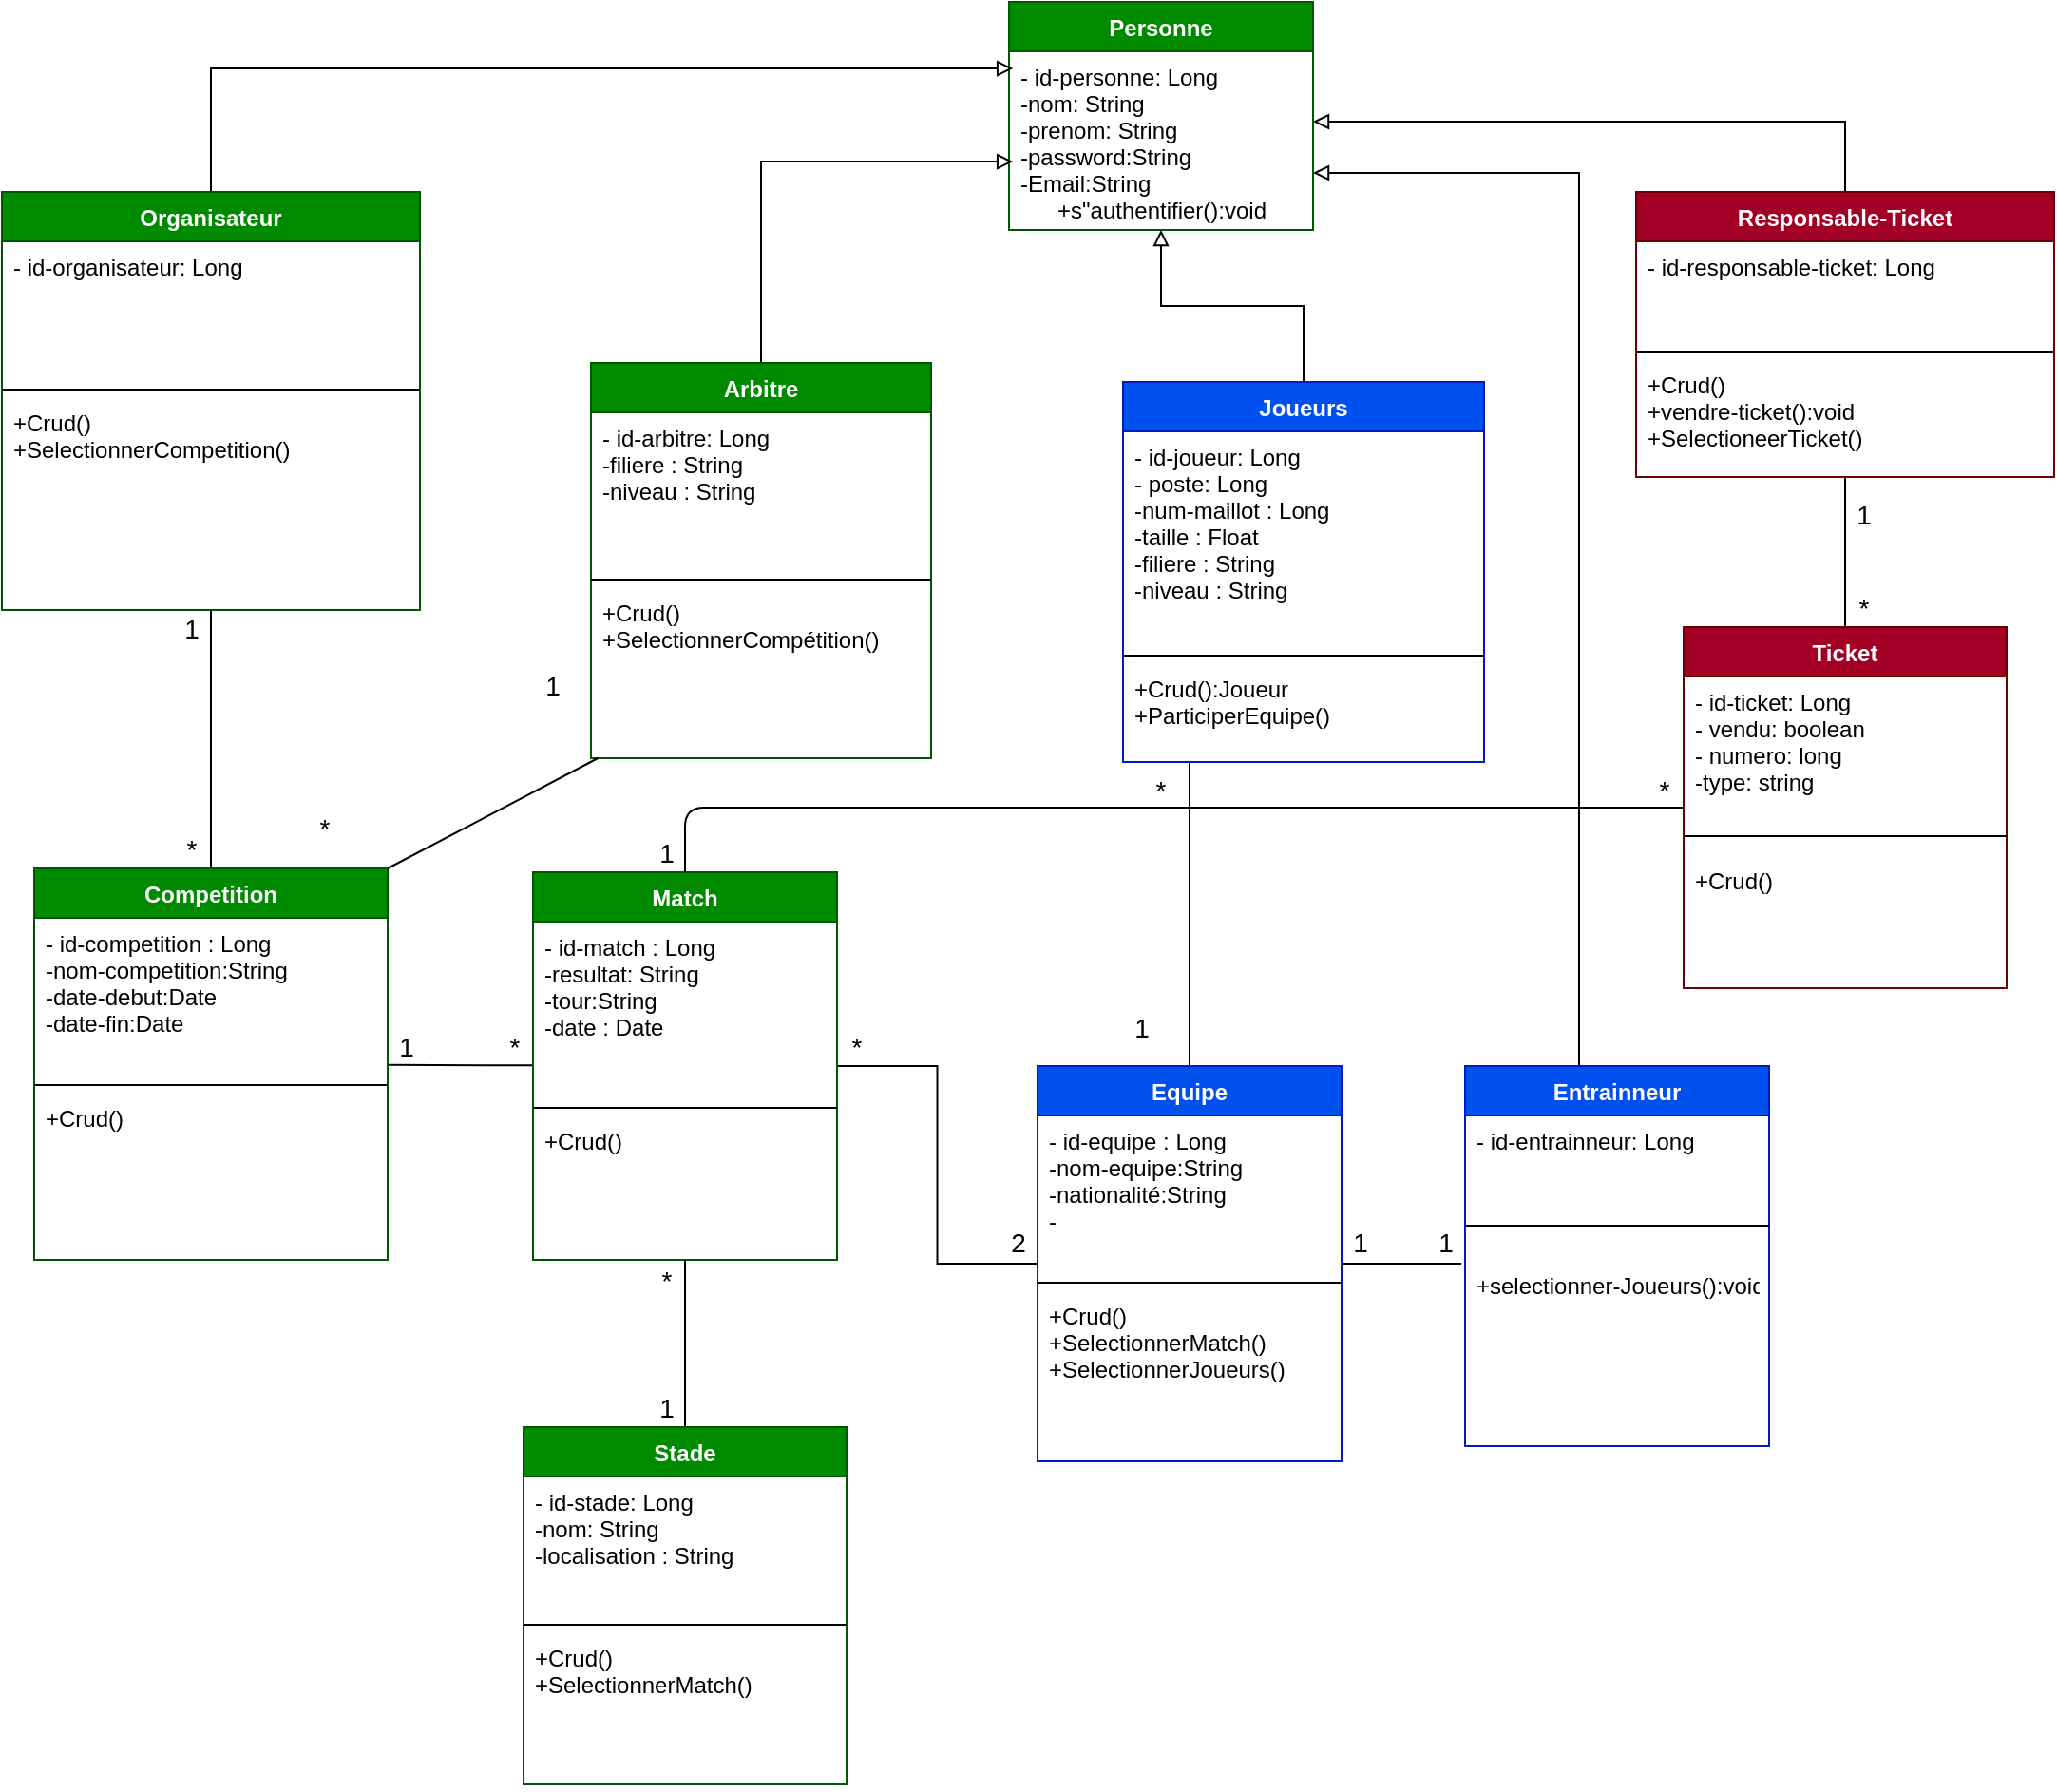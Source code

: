 <mxfile version="14.7.4" type="device"><diagram id="0R8oDbsR7RouIfkPIy6a" name="Page-1"><mxGraphModel dx="1384" dy="695" grid="1" gridSize="10" guides="1" tooltips="1" connect="1" arrows="1" fold="1" page="1" pageScale="1" pageWidth="827" pageHeight="1169" math="0" shadow="0"><root><mxCell id="0"/><mxCell id="1" parent="0"/><mxCell id="LgcSJFFWwLuW4FMPAhSL-1" value="Personne" style="swimlane;fontStyle=1;align=center;verticalAlign=top;childLayout=stackLayout;horizontal=1;startSize=26;horizontalStack=0;resizeParent=1;resizeParentMax=0;resizeLast=0;collapsible=1;marginBottom=0;fillColor=#008a00;strokeColor=#005700;fontColor=#ffffff;" parent="1" vertex="1"><mxGeometry x="960" y="650" width="160" height="120" as="geometry"/></mxCell><mxCell id="LgcSJFFWwLuW4FMPAhSL-2" value="- id-personne: Long&#10;-nom: String&#10;-prenom: String&#10;-password:String&#10;-Email:String" style="text;strokeColor=none;fillColor=none;align=left;verticalAlign=top;spacingLeft=4;spacingRight=4;overflow=hidden;rotatable=0;points=[[0,0.5],[1,0.5]];portConstraint=eastwest;" parent="LgcSJFFWwLuW4FMPAhSL-1" vertex="1"><mxGeometry y="26" width="160" height="74" as="geometry"/></mxCell><mxCell id="LgcSJFFWwLuW4FMPAhSL-3" value="+s&quot;authentifier():void" style="text;html=1;align=center;verticalAlign=middle;resizable=0;points=[];autosize=1;" parent="LgcSJFFWwLuW4FMPAhSL-1" vertex="1"><mxGeometry y="100" width="160" height="20" as="geometry"/></mxCell><mxCell id="LgcSJFFWwLuW4FMPAhSL-47" style="edgeStyle=orthogonalEdgeStyle;rounded=0;orthogonalLoop=1;jettySize=auto;html=1;exitX=0.5;exitY=0;exitDx=0;exitDy=0;endArrow=block;endFill=0;" parent="1" source="LgcSJFFWwLuW4FMPAhSL-5" target="LgcSJFFWwLuW4FMPAhSL-1" edge="1"><mxGeometry relative="1" as="geometry"/></mxCell><mxCell id="LgcSJFFWwLuW4FMPAhSL-5" value="Joueurs" style="swimlane;fontStyle=1;align=center;verticalAlign=top;childLayout=stackLayout;horizontal=1;startSize=26;horizontalStack=0;resizeParent=1;resizeParentMax=0;resizeLast=0;collapsible=1;marginBottom=0;fillColor=#0050ef;strokeColor=#001DBC;fontColor=#ffffff;" parent="1" vertex="1"><mxGeometry x="1020" y="850" width="190" height="200" as="geometry"/></mxCell><mxCell id="LgcSJFFWwLuW4FMPAhSL-6" value="- id-joueur: Long&#10;- poste: Long&#10;-num-maillot : Long&#10;-taille : Float&#10;-filiere : String&#10;-niveau : String" style="text;strokeColor=none;fillColor=none;align=left;verticalAlign=top;spacingLeft=4;spacingRight=4;overflow=hidden;rotatable=0;points=[[0,0.5],[1,0.5]];portConstraint=eastwest;" parent="LgcSJFFWwLuW4FMPAhSL-5" vertex="1"><mxGeometry y="26" width="190" height="114" as="geometry"/></mxCell><mxCell id="LgcSJFFWwLuW4FMPAhSL-7" value="" style="line;strokeWidth=1;fillColor=none;align=left;verticalAlign=middle;spacingTop=-1;spacingLeft=3;spacingRight=3;rotatable=0;labelPosition=right;points=[];portConstraint=eastwest;" parent="LgcSJFFWwLuW4FMPAhSL-5" vertex="1"><mxGeometry y="140" width="190" height="8" as="geometry"/></mxCell><mxCell id="LgcSJFFWwLuW4FMPAhSL-8" value="+Crud():Joueur&#10;+ParticiperEquipe()" style="text;strokeColor=none;fillColor=none;align=left;verticalAlign=top;spacingLeft=4;spacingRight=4;overflow=hidden;rotatable=0;points=[[0,0.5],[1,0.5]];portConstraint=eastwest;" parent="LgcSJFFWwLuW4FMPAhSL-5" vertex="1"><mxGeometry y="148" width="190" height="52" as="geometry"/></mxCell><mxCell id="LgcSJFFWwLuW4FMPAhSL-55" style="edgeStyle=orthogonalEdgeStyle;rounded=0;orthogonalLoop=1;jettySize=auto;html=1;endArrow=none;endFill=0;" parent="1" source="LgcSJFFWwLuW4FMPAhSL-9" target="LgcSJFFWwLuW4FMPAhSL-13" edge="1"><mxGeometry relative="1" as="geometry"/></mxCell><mxCell id="LgcSJFFWwLuW4FMPAhSL-9" value="Equipe" style="swimlane;fontStyle=1;align=center;verticalAlign=top;childLayout=stackLayout;horizontal=1;startSize=26;horizontalStack=0;resizeParent=1;resizeParentMax=0;resizeLast=0;collapsible=1;marginBottom=0;fillColor=#0050ef;strokeColor=#001DBC;fontColor=#ffffff;" parent="1" vertex="1"><mxGeometry x="975" y="1210" width="160" height="208" as="geometry"/></mxCell><mxCell id="LgcSJFFWwLuW4FMPAhSL-10" value="- id-equipe : Long&#10;-nom-equipe:String&#10;-nationalité:String&#10;-" style="text;strokeColor=none;fillColor=none;align=left;verticalAlign=top;spacingLeft=4;spacingRight=4;overflow=hidden;rotatable=0;points=[[0,0.5],[1,0.5]];portConstraint=eastwest;" parent="LgcSJFFWwLuW4FMPAhSL-9" vertex="1"><mxGeometry y="26" width="160" height="84" as="geometry"/></mxCell><mxCell id="LgcSJFFWwLuW4FMPAhSL-11" value="" style="line;strokeWidth=1;fillColor=none;align=left;verticalAlign=middle;spacingTop=-1;spacingLeft=3;spacingRight=3;rotatable=0;labelPosition=right;points=[];portConstraint=eastwest;" parent="LgcSJFFWwLuW4FMPAhSL-9" vertex="1"><mxGeometry y="110" width="160" height="8" as="geometry"/></mxCell><mxCell id="LgcSJFFWwLuW4FMPAhSL-12" value="+Crud()&#10;+SelectionnerMatch()&#10;+SelectionnerJoueurs()" style="text;strokeColor=none;fillColor=none;align=left;verticalAlign=top;spacingLeft=4;spacingRight=4;overflow=hidden;rotatable=0;points=[[0,0.5],[1,0.5]];portConstraint=eastwest;" parent="LgcSJFFWwLuW4FMPAhSL-9" vertex="1"><mxGeometry y="118" width="160" height="90" as="geometry"/></mxCell><mxCell id="LgcSJFFWwLuW4FMPAhSL-60" style="edgeStyle=none;rounded=0;orthogonalLoop=1;jettySize=auto;html=1;endArrow=none;endFill=0;" parent="1" source="LgcSJFFWwLuW4FMPAhSL-13" target="LgcSJFFWwLuW4FMPAhSL-17" edge="1"><mxGeometry relative="1" as="geometry"/></mxCell><mxCell id="LgcSJFFWwLuW4FMPAhSL-13" value="Match" style="swimlane;fontStyle=1;align=center;verticalAlign=top;childLayout=stackLayout;horizontal=1;startSize=26;horizontalStack=0;resizeParent=1;resizeParentMax=0;resizeLast=0;collapsible=1;marginBottom=0;fillColor=#008a00;strokeColor=#005700;fontColor=#ffffff;" parent="1" vertex="1"><mxGeometry x="709.5" y="1108" width="160" height="204" as="geometry"/></mxCell><mxCell id="LgcSJFFWwLuW4FMPAhSL-14" value="- id-match : Long&#10;-resultat: String&#10;-tour:String&#10;-date : Date&#10;" style="text;strokeColor=none;fillColor=none;align=left;verticalAlign=top;spacingLeft=4;spacingRight=4;overflow=hidden;rotatable=0;points=[[0,0.5],[1,0.5]];portConstraint=eastwest;" parent="LgcSJFFWwLuW4FMPAhSL-13" vertex="1"><mxGeometry y="26" width="160" height="94" as="geometry"/></mxCell><mxCell id="LgcSJFFWwLuW4FMPAhSL-15" value="" style="line;strokeWidth=1;fillColor=none;align=left;verticalAlign=middle;spacingTop=-1;spacingLeft=3;spacingRight=3;rotatable=0;labelPosition=right;points=[];portConstraint=eastwest;" parent="LgcSJFFWwLuW4FMPAhSL-13" vertex="1"><mxGeometry y="120" width="160" height="8" as="geometry"/></mxCell><mxCell id="LgcSJFFWwLuW4FMPAhSL-16" value="+Crud()" style="text;strokeColor=none;fillColor=none;align=left;verticalAlign=top;spacingLeft=4;spacingRight=4;overflow=hidden;rotatable=0;points=[[0,0.5],[1,0.5]];portConstraint=eastwest;" parent="LgcSJFFWwLuW4FMPAhSL-13" vertex="1"><mxGeometry y="128" width="160" height="76" as="geometry"/></mxCell><mxCell id="LgcSJFFWwLuW4FMPAhSL-59" style="edgeStyle=none;rounded=0;orthogonalLoop=1;jettySize=auto;html=1;endArrow=none;endFill=0;" parent="1" source="LgcSJFFWwLuW4FMPAhSL-17" target="LgcSJFFWwLuW4FMPAhSL-25" edge="1"><mxGeometry relative="1" as="geometry"/></mxCell><mxCell id="LgcSJFFWwLuW4FMPAhSL-17" value="Competition" style="swimlane;fontStyle=1;align=center;verticalAlign=top;childLayout=stackLayout;horizontal=1;startSize=26;horizontalStack=0;resizeParent=1;resizeParentMax=0;resizeLast=0;collapsible=1;marginBottom=0;fillColor=#008a00;strokeColor=#005700;fontColor=#ffffff;" parent="1" vertex="1"><mxGeometry x="447" y="1106" width="186" height="206" as="geometry"/></mxCell><mxCell id="LgcSJFFWwLuW4FMPAhSL-18" value="- id-competition : Long&#10;-nom-competition:String&#10;-date-debut:Date&#10;-date-fin:Date" style="text;strokeColor=none;fillColor=none;align=left;verticalAlign=top;spacingLeft=4;spacingRight=4;overflow=hidden;rotatable=0;points=[[0,0.5],[1,0.5]];portConstraint=eastwest;" parent="LgcSJFFWwLuW4FMPAhSL-17" vertex="1"><mxGeometry y="26" width="186" height="84" as="geometry"/></mxCell><mxCell id="LgcSJFFWwLuW4FMPAhSL-19" value="" style="line;strokeWidth=1;fillColor=none;align=left;verticalAlign=middle;spacingTop=-1;spacingLeft=3;spacingRight=3;rotatable=0;labelPosition=right;points=[];portConstraint=eastwest;" parent="LgcSJFFWwLuW4FMPAhSL-17" vertex="1"><mxGeometry y="110" width="186" height="8" as="geometry"/></mxCell><mxCell id="LgcSJFFWwLuW4FMPAhSL-20" value="+Crud()" style="text;strokeColor=none;fillColor=none;align=left;verticalAlign=top;spacingLeft=4;spacingRight=4;overflow=hidden;rotatable=0;points=[[0,0.5],[1,0.5]];portConstraint=eastwest;" parent="LgcSJFFWwLuW4FMPAhSL-17" vertex="1"><mxGeometry y="118" width="186" height="88" as="geometry"/></mxCell><mxCell id="LgcSJFFWwLuW4FMPAhSL-57" style="edgeStyle=orthogonalEdgeStyle;rounded=0;orthogonalLoop=1;jettySize=auto;html=1;endArrow=block;endFill=0;" parent="1" source="LgcSJFFWwLuW4FMPAhSL-21" target="LgcSJFFWwLuW4FMPAhSL-1" edge="1"><mxGeometry relative="1" as="geometry"><Array as="points"><mxPoint x="1260" y="740"/></Array></mxGeometry></mxCell><mxCell id="LgcSJFFWwLuW4FMPAhSL-58" style="rounded=0;orthogonalLoop=1;jettySize=auto;html=1;endArrow=none;endFill=0;exitX=-0.012;exitY=0.143;exitDx=0;exitDy=0;exitPerimeter=0;" parent="1" source="LgcSJFFWwLuW4FMPAhSL-24" target="LgcSJFFWwLuW4FMPAhSL-9" edge="1"><mxGeometry relative="1" as="geometry"/></mxCell><mxCell id="LgcSJFFWwLuW4FMPAhSL-21" value="Entrainneur" style="swimlane;fontStyle=1;align=center;verticalAlign=top;childLayout=stackLayout;horizontal=1;startSize=26;horizontalStack=0;resizeParent=1;resizeParentMax=0;resizeLast=0;collapsible=1;marginBottom=0;fillColor=#0050ef;strokeColor=#001DBC;fontColor=#ffffff;" parent="1" vertex="1"><mxGeometry x="1200" y="1210" width="160" height="200" as="geometry"/></mxCell><mxCell id="LgcSJFFWwLuW4FMPAhSL-22" value="- id-entrainneur: Long" style="text;align=left;verticalAlign=top;spacingLeft=4;spacingRight=4;overflow=hidden;rotatable=0;points=[[0,0.5],[1,0.5]];portConstraint=eastwest;" parent="LgcSJFFWwLuW4FMPAhSL-21" vertex="1"><mxGeometry y="26" width="160" height="54" as="geometry"/></mxCell><mxCell id="LgcSJFFWwLuW4FMPAhSL-23" value="" style="line;strokeWidth=1;fillColor=none;align=left;verticalAlign=middle;spacingTop=-1;spacingLeft=3;spacingRight=3;rotatable=0;labelPosition=right;points=[];portConstraint=eastwest;" parent="LgcSJFFWwLuW4FMPAhSL-21" vertex="1"><mxGeometry y="80" width="160" height="8" as="geometry"/></mxCell><mxCell id="LgcSJFFWwLuW4FMPAhSL-24" value="&#10;+selectionner-Joueurs():void&#10;" style="text;strokeColor=none;fillColor=none;align=left;verticalAlign=top;spacingLeft=4;spacingRight=4;overflow=hidden;rotatable=0;points=[[0,0.5],[1,0.5]];portConstraint=eastwest;" parent="LgcSJFFWwLuW4FMPAhSL-21" vertex="1"><mxGeometry y="88" width="160" height="112" as="geometry"/></mxCell><mxCell id="LgcSJFFWwLuW4FMPAhSL-51" style="edgeStyle=orthogonalEdgeStyle;rounded=0;orthogonalLoop=1;jettySize=auto;html=1;entryX=0.013;entryY=0.122;entryDx=0;entryDy=0;entryPerimeter=0;endArrow=block;endFill=0;" parent="1" source="LgcSJFFWwLuW4FMPAhSL-25" target="LgcSJFFWwLuW4FMPAhSL-2" edge="1"><mxGeometry relative="1" as="geometry"><Array as="points"><mxPoint x="540" y="685"/></Array></mxGeometry></mxCell><mxCell id="LgcSJFFWwLuW4FMPAhSL-25" value="Organisateur" style="swimlane;fontStyle=1;align=center;verticalAlign=top;childLayout=stackLayout;horizontal=1;startSize=26;horizontalStack=0;resizeParent=1;resizeParentMax=0;resizeLast=0;collapsible=1;marginBottom=0;fillColor=#008a00;strokeColor=#005700;fontColor=#ffffff;" parent="1" vertex="1"><mxGeometry x="430" y="750" width="220" height="220" as="geometry"/></mxCell><mxCell id="LgcSJFFWwLuW4FMPAhSL-26" value="- id-organisateur: Long&#10;" style="text;strokeColor=none;fillColor=none;align=left;verticalAlign=top;spacingLeft=4;spacingRight=4;overflow=hidden;rotatable=0;points=[[0,0.5],[1,0.5]];portConstraint=eastwest;" parent="LgcSJFFWwLuW4FMPAhSL-25" vertex="1"><mxGeometry y="26" width="220" height="74" as="geometry"/></mxCell><mxCell id="LgcSJFFWwLuW4FMPAhSL-27" value="" style="line;strokeWidth=1;fillColor=none;align=left;verticalAlign=middle;spacingTop=-1;spacingLeft=3;spacingRight=3;rotatable=0;labelPosition=right;points=[];portConstraint=eastwest;" parent="LgcSJFFWwLuW4FMPAhSL-25" vertex="1"><mxGeometry y="100" width="220" height="8" as="geometry"/></mxCell><mxCell id="LgcSJFFWwLuW4FMPAhSL-28" value="+Crud()&#10;+SelectionnerCompetition()" style="text;strokeColor=none;fillColor=none;align=left;verticalAlign=top;spacingLeft=4;spacingRight=4;overflow=hidden;rotatable=0;points=[[0,0.5],[1,0.5]];portConstraint=eastwest;" parent="LgcSJFFWwLuW4FMPAhSL-25" vertex="1"><mxGeometry y="108" width="220" height="112" as="geometry"/></mxCell><mxCell id="LgcSJFFWwLuW4FMPAhSL-50" style="edgeStyle=orthogonalEdgeStyle;rounded=0;orthogonalLoop=1;jettySize=auto;html=1;entryX=0.013;entryY=0.784;entryDx=0;entryDy=0;entryPerimeter=0;endArrow=block;endFill=0;" parent="1" source="LgcSJFFWwLuW4FMPAhSL-29" target="LgcSJFFWwLuW4FMPAhSL-2" edge="1"><mxGeometry relative="1" as="geometry"/></mxCell><mxCell id="LgcSJFFWwLuW4FMPAhSL-29" value="Arbitre" style="swimlane;fontStyle=1;align=center;verticalAlign=top;childLayout=stackLayout;horizontal=1;startSize=26;horizontalStack=0;resizeParent=1;resizeParentMax=0;resizeLast=0;collapsible=1;marginBottom=0;fillColor=#008a00;strokeColor=#005700;fontColor=#ffffff;" parent="1" vertex="1"><mxGeometry x="740" y="840" width="179" height="208" as="geometry"/></mxCell><mxCell id="LgcSJFFWwLuW4FMPAhSL-30" value="- id-arbitre: Long&#10;-filiere : String&#10;-niveau : String&#10;" style="text;strokeColor=none;fillColor=none;align=left;verticalAlign=top;spacingLeft=4;spacingRight=4;overflow=hidden;rotatable=0;points=[[0,0.5],[1,0.5]];portConstraint=eastwest;" parent="LgcSJFFWwLuW4FMPAhSL-29" vertex="1"><mxGeometry y="26" width="179" height="84" as="geometry"/></mxCell><mxCell id="LgcSJFFWwLuW4FMPAhSL-31" value="" style="line;strokeWidth=1;fillColor=none;align=left;verticalAlign=middle;spacingTop=-1;spacingLeft=3;spacingRight=3;rotatable=0;labelPosition=right;points=[];portConstraint=eastwest;" parent="LgcSJFFWwLuW4FMPAhSL-29" vertex="1"><mxGeometry y="110" width="179" height="8" as="geometry"/></mxCell><mxCell id="LgcSJFFWwLuW4FMPAhSL-32" value="+Crud()&#10;+SelectionnerCompétition()" style="text;strokeColor=none;fillColor=none;align=left;verticalAlign=top;spacingLeft=4;spacingRight=4;overflow=hidden;rotatable=0;points=[[0,0.5],[1,0.5]];portConstraint=eastwest;" parent="LgcSJFFWwLuW4FMPAhSL-29" vertex="1"><mxGeometry y="118" width="179" height="90" as="geometry"/></mxCell><mxCell id="LgcSJFFWwLuW4FMPAhSL-56" style="edgeStyle=orthogonalEdgeStyle;rounded=0;orthogonalLoop=1;jettySize=auto;html=1;endArrow=none;endFill=0;" parent="1" source="LgcSJFFWwLuW4FMPAhSL-33" target="LgcSJFFWwLuW4FMPAhSL-13" edge="1"><mxGeometry relative="1" as="geometry"/></mxCell><mxCell id="LgcSJFFWwLuW4FMPAhSL-33" value="Stade" style="swimlane;fontStyle=1;align=center;verticalAlign=top;childLayout=stackLayout;horizontal=1;startSize=26;horizontalStack=0;resizeParent=1;resizeParentMax=0;resizeLast=0;collapsible=1;marginBottom=0;fillColor=#008a00;strokeColor=#005700;fontColor=#ffffff;" parent="1" vertex="1"><mxGeometry x="704.5" y="1400" width="170" height="188" as="geometry"/></mxCell><mxCell id="LgcSJFFWwLuW4FMPAhSL-34" value="- id-stade: Long&#10;-nom: String&#10;-localisation : String&#10;" style="text;strokeColor=none;fillColor=none;align=left;verticalAlign=top;spacingLeft=4;spacingRight=4;overflow=hidden;rotatable=0;points=[[0,0.5],[1,0.5]];portConstraint=eastwest;" parent="LgcSJFFWwLuW4FMPAhSL-33" vertex="1"><mxGeometry y="26" width="170" height="74" as="geometry"/></mxCell><mxCell id="LgcSJFFWwLuW4FMPAhSL-35" value="" style="line;strokeWidth=1;fillColor=none;align=left;verticalAlign=middle;spacingTop=-1;spacingLeft=3;spacingRight=3;rotatable=0;labelPosition=right;points=[];portConstraint=eastwest;" parent="LgcSJFFWwLuW4FMPAhSL-33" vertex="1"><mxGeometry y="100" width="170" height="8" as="geometry"/></mxCell><mxCell id="LgcSJFFWwLuW4FMPAhSL-36" value="+Crud()&#10;+SelectionnerMatch()" style="text;strokeColor=none;fillColor=none;align=left;verticalAlign=top;spacingLeft=4;spacingRight=4;overflow=hidden;rotatable=0;points=[[0,0.5],[1,0.5]];portConstraint=eastwest;" parent="LgcSJFFWwLuW4FMPAhSL-33" vertex="1"><mxGeometry y="108" width="170" height="80" as="geometry"/></mxCell><mxCell id="LgcSJFFWwLuW4FMPAhSL-49" style="edgeStyle=orthogonalEdgeStyle;rounded=0;orthogonalLoop=1;jettySize=auto;html=1;endArrow=block;endFill=0;entryX=1;entryY=0.5;entryDx=0;entryDy=0;" parent="1" source="LgcSJFFWwLuW4FMPAhSL-37" target="LgcSJFFWwLuW4FMPAhSL-2" edge="1"><mxGeometry relative="1" as="geometry"><mxPoint x="1260" y="710" as="targetPoint"/><Array as="points"><mxPoint x="1400" y="713"/></Array></mxGeometry></mxCell><mxCell id="LgcSJFFWwLuW4FMPAhSL-37" value="Responsable-Ticket" style="swimlane;fontStyle=1;align=center;verticalAlign=top;childLayout=stackLayout;horizontal=1;startSize=26;horizontalStack=0;resizeParent=1;resizeParentMax=0;resizeLast=0;collapsible=1;marginBottom=0;fillColor=#a20025;strokeColor=#6F0000;fontColor=#ffffff;" parent="1" vertex="1"><mxGeometry x="1290" y="750" width="220" height="150" as="geometry"/></mxCell><mxCell id="LgcSJFFWwLuW4FMPAhSL-38" value="- id-responsable-ticket: Long&#10;" style="text;strokeColor=none;fillColor=none;align=left;verticalAlign=top;spacingLeft=4;spacingRight=4;overflow=hidden;rotatable=0;points=[[0,0.5],[1,0.5]];portConstraint=eastwest;" parent="LgcSJFFWwLuW4FMPAhSL-37" vertex="1"><mxGeometry y="26" width="220" height="54" as="geometry"/></mxCell><mxCell id="LgcSJFFWwLuW4FMPAhSL-39" value="" style="line;strokeWidth=1;fillColor=none;align=left;verticalAlign=middle;spacingTop=-1;spacingLeft=3;spacingRight=3;rotatable=0;labelPosition=right;points=[];portConstraint=eastwest;" parent="LgcSJFFWwLuW4FMPAhSL-37" vertex="1"><mxGeometry y="80" width="220" height="8" as="geometry"/></mxCell><mxCell id="LgcSJFFWwLuW4FMPAhSL-40" value="+Crud()&#10;+vendre-ticket():void&#10;+SelectioneerTicket()" style="text;strokeColor=none;fillColor=none;align=left;verticalAlign=top;spacingLeft=4;spacingRight=4;overflow=hidden;rotatable=0;points=[[0,0.5],[1,0.5]];portConstraint=eastwest;" parent="LgcSJFFWwLuW4FMPAhSL-37" vertex="1"><mxGeometry y="88" width="220" height="62" as="geometry"/></mxCell><mxCell id="LgcSJFFWwLuW4FMPAhSL-41" value="Ticket" style="swimlane;fontStyle=1;align=center;verticalAlign=top;childLayout=stackLayout;horizontal=1;startSize=26;horizontalStack=0;resizeParent=1;resizeParentMax=0;resizeLast=0;collapsible=1;marginBottom=0;fillColor=#a20025;strokeColor=#6F0000;fontColor=#ffffff;" parent="1" vertex="1"><mxGeometry x="1315" y="979" width="170" height="190" as="geometry"/></mxCell><mxCell id="LgcSJFFWwLuW4FMPAhSL-42" value="- id-ticket: Long&#10;- vendu: boolean&#10;- numero: long&#10;-type: string&#10;" style="text;strokeColor=none;fillColor=none;align=left;verticalAlign=top;spacingLeft=4;spacingRight=4;overflow=hidden;rotatable=0;points=[[0,0.5],[1,0.5]];portConstraint=eastwest;" parent="LgcSJFFWwLuW4FMPAhSL-41" vertex="1"><mxGeometry y="26" width="170" height="74" as="geometry"/></mxCell><mxCell id="LgcSJFFWwLuW4FMPAhSL-43" value="" style="line;strokeWidth=1;fillColor=none;align=left;verticalAlign=middle;spacingTop=-1;spacingLeft=3;spacingRight=3;rotatable=0;labelPosition=right;points=[];portConstraint=eastwest;" parent="LgcSJFFWwLuW4FMPAhSL-41" vertex="1"><mxGeometry y="100" width="170" height="20" as="geometry"/></mxCell><mxCell id="LgcSJFFWwLuW4FMPAhSL-44" value="+Crud()" style="text;strokeColor=none;fillColor=none;align=left;verticalAlign=top;spacingLeft=4;spacingRight=4;overflow=hidden;rotatable=0;points=[[0,0.5],[1,0.5]];portConstraint=eastwest;" parent="LgcSJFFWwLuW4FMPAhSL-41" vertex="1"><mxGeometry y="120" width="170" height="70" as="geometry"/></mxCell><mxCell id="LgcSJFFWwLuW4FMPAhSL-53" value="" style="endArrow=none;html=1;entryX=0.5;entryY=0;entryDx=0;entryDy=0;" parent="1" source="LgcSJFFWwLuW4FMPAhSL-37" target="LgcSJFFWwLuW4FMPAhSL-41" edge="1"><mxGeometry width="50" height="50" relative="1" as="geometry"><mxPoint x="1080" y="1020" as="sourcePoint"/><mxPoint x="1130" y="970" as="targetPoint"/><Array as="points"/></mxGeometry></mxCell><mxCell id="LgcSJFFWwLuW4FMPAhSL-54" value="" style="endArrow=none;html=1;exitX=0.5;exitY=0;exitDx=0;exitDy=0;edgeStyle=orthogonalEdgeStyle;" parent="1" source="LgcSJFFWwLuW4FMPAhSL-13" target="LgcSJFFWwLuW4FMPAhSL-41" edge="1"><mxGeometry width="50" height="50" relative="1" as="geometry"><mxPoint x="1080" y="1120" as="sourcePoint"/><mxPoint x="1130" y="1070" as="targetPoint"/></mxGeometry></mxCell><mxCell id="IPeAZgbq9zsPbRp3G20H-5" style="edgeStyle=orthogonalEdgeStyle;rounded=0;orthogonalLoop=1;jettySize=auto;html=1;exitX=1;exitY=0.5;exitDx=0;exitDy=0;" edge="1" parent="1" source="LgcSJFFWwLuW4FMPAhSL-61"><mxGeometry relative="1" as="geometry"><mxPoint x="1420" y="920" as="targetPoint"/></mxGeometry></mxCell><mxCell id="LgcSJFFWwLuW4FMPAhSL-61" value="&lt;font style=&quot;font-size: 14px&quot;&gt;1&lt;/font&gt;" style="text;html=1;strokeColor=none;fillColor=none;align=center;verticalAlign=middle;whiteSpace=wrap;rounded=0;" parent="1" vertex="1"><mxGeometry x="1400" y="910" width="20" height="20" as="geometry"/></mxCell><mxCell id="LgcSJFFWwLuW4FMPAhSL-63" value="&lt;font style=&quot;font-size: 14px&quot;&gt;*&lt;/font&gt;" style="text;html=1;strokeColor=none;fillColor=none;align=center;verticalAlign=middle;whiteSpace=wrap;rounded=0;" parent="1" vertex="1"><mxGeometry x="1400" y="959" width="20" height="20" as="geometry"/></mxCell><mxCell id="LgcSJFFWwLuW4FMPAhSL-64" value="&lt;font style=&quot;font-size: 14px&quot;&gt;*&lt;/font&gt;" style="text;html=1;strokeColor=none;fillColor=none;align=center;verticalAlign=middle;whiteSpace=wrap;rounded=0;" parent="1" vertex="1"><mxGeometry x="1295" y="1055" width="20" height="20" as="geometry"/></mxCell><mxCell id="LgcSJFFWwLuW4FMPAhSL-65" value="&lt;font style=&quot;font-size: 14px&quot;&gt;1&lt;/font&gt;" style="text;html=1;strokeColor=none;fillColor=none;align=center;verticalAlign=middle;whiteSpace=wrap;rounded=0;" parent="1" vertex="1"><mxGeometry x="770" y="1088" width="20" height="20" as="geometry"/></mxCell><mxCell id="LgcSJFFWwLuW4FMPAhSL-66" value="&lt;font style=&quot;font-size: 14px&quot;&gt;1&lt;/font&gt;" style="text;html=1;strokeColor=none;fillColor=none;align=center;verticalAlign=middle;whiteSpace=wrap;rounded=0;" parent="1" vertex="1"><mxGeometry x="1135" y="1293" width="20" height="20" as="geometry"/></mxCell><mxCell id="LgcSJFFWwLuW4FMPAhSL-67" value="&lt;font style=&quot;font-size: 14px&quot;&gt;1&lt;/font&gt;" style="text;html=1;strokeColor=none;fillColor=none;align=center;verticalAlign=middle;whiteSpace=wrap;rounded=0;" parent="1" vertex="1"><mxGeometry x="1180" y="1293" width="20" height="20" as="geometry"/></mxCell><mxCell id="LgcSJFFWwLuW4FMPAhSL-68" value="&lt;font style=&quot;font-size: 14px&quot;&gt;2&lt;/font&gt;" style="text;html=1;strokeColor=none;fillColor=none;align=center;verticalAlign=middle;whiteSpace=wrap;rounded=0;" parent="1" vertex="1"><mxGeometry x="955" y="1293" width="20" height="20" as="geometry"/></mxCell><mxCell id="LgcSJFFWwLuW4FMPAhSL-69" value="&lt;font style=&quot;font-size: 14px&quot;&gt;*&lt;/font&gt;" style="text;html=1;strokeColor=none;fillColor=none;align=center;verticalAlign=middle;whiteSpace=wrap;rounded=0;" parent="1" vertex="1"><mxGeometry x="869.5" y="1190" width="20" height="20" as="geometry"/></mxCell><mxCell id="LgcSJFFWwLuW4FMPAhSL-70" value="&lt;font style=&quot;font-size: 14px&quot;&gt;*&lt;/font&gt;" style="text;html=1;strokeColor=none;fillColor=none;align=center;verticalAlign=middle;whiteSpace=wrap;rounded=0;" parent="1" vertex="1"><mxGeometry x="770" y="1313" width="20" height="20" as="geometry"/></mxCell><mxCell id="LgcSJFFWwLuW4FMPAhSL-71" value="&lt;font style=&quot;font-size: 14px&quot;&gt;1&lt;/font&gt;" style="text;html=1;strokeColor=none;fillColor=none;align=center;verticalAlign=middle;whiteSpace=wrap;rounded=0;" parent="1" vertex="1"><mxGeometry x="770" y="1380" width="20" height="20" as="geometry"/></mxCell><mxCell id="LgcSJFFWwLuW4FMPAhSL-72" value="&lt;font style=&quot;font-size: 14px&quot;&gt;*&lt;/font&gt;" style="text;html=1;strokeColor=none;fillColor=none;align=center;verticalAlign=middle;whiteSpace=wrap;rounded=0;" parent="1" vertex="1"><mxGeometry x="689.5" y="1190" width="20" height="20" as="geometry"/></mxCell><mxCell id="LgcSJFFWwLuW4FMPAhSL-73" value="&lt;font style=&quot;font-size: 14px&quot;&gt;1&lt;/font&gt;" style="text;html=1;strokeColor=none;fillColor=none;align=center;verticalAlign=middle;whiteSpace=wrap;rounded=0;" parent="1" vertex="1"><mxGeometry x="633" y="1190" width="20" height="20" as="geometry"/></mxCell><mxCell id="LgcSJFFWwLuW4FMPAhSL-74" value="&lt;font style=&quot;font-size: 14px&quot;&gt;1&lt;/font&gt;" style="text;html=1;strokeColor=none;fillColor=none;align=center;verticalAlign=middle;whiteSpace=wrap;rounded=0;" parent="1" vertex="1"><mxGeometry x="520" y="970" width="20" height="20" as="geometry"/></mxCell><mxCell id="LgcSJFFWwLuW4FMPAhSL-75" value="&lt;font style=&quot;font-size: 14px&quot;&gt;*&lt;/font&gt;" style="text;html=1;strokeColor=none;fillColor=none;align=center;verticalAlign=middle;whiteSpace=wrap;rounded=0;" parent="1" vertex="1"><mxGeometry x="520" y="1086" width="20" height="20" as="geometry"/></mxCell><mxCell id="IPeAZgbq9zsPbRp3G20H-2" style="edgeStyle=none;rounded=0;orthogonalLoop=1;jettySize=auto;html=1;endArrow=none;endFill=0;exitX=1;exitY=0;exitDx=0;exitDy=0;" edge="1" parent="1" source="LgcSJFFWwLuW4FMPAhSL-17" target="LgcSJFFWwLuW4FMPAhSL-32"><mxGeometry relative="1" as="geometry"><mxPoint x="610" y="1100" as="sourcePoint"/><mxPoint x="704.5" y="930" as="targetPoint"/></mxGeometry></mxCell><mxCell id="IPeAZgbq9zsPbRp3G20H-3" value="&lt;font style=&quot;font-size: 14px&quot;&gt;1&lt;/font&gt;" style="text;html=1;strokeColor=none;fillColor=none;align=center;verticalAlign=middle;whiteSpace=wrap;rounded=0;" vertex="1" parent="1"><mxGeometry x="709.5" y="1000" width="20" height="20" as="geometry"/></mxCell><mxCell id="IPeAZgbq9zsPbRp3G20H-4" value="&lt;font style=&quot;font-size: 14px&quot;&gt;*&lt;/font&gt;" style="text;html=1;strokeColor=none;fillColor=none;align=center;verticalAlign=middle;whiteSpace=wrap;rounded=0;" vertex="1" parent="1"><mxGeometry x="590" y="1075" width="20" height="20" as="geometry"/></mxCell><mxCell id="IPeAZgbq9zsPbRp3G20H-6" value="" style="endArrow=none;html=1;edgeStyle=orthogonalEdgeStyle;" edge="1" parent="1" source="LgcSJFFWwLuW4FMPAhSL-8" target="LgcSJFFWwLuW4FMPAhSL-9"><mxGeometry width="50" height="50" relative="1" as="geometry"><mxPoint x="799.5" y="1118" as="sourcePoint"/><mxPoint x="1325" y="1084.067" as="targetPoint"/><Array as="points"><mxPoint x="1055" y="1060"/><mxPoint x="1055" y="1060"/></Array></mxGeometry></mxCell><mxCell id="IPeAZgbq9zsPbRp3G20H-7" value="&lt;font style=&quot;font-size: 14px&quot;&gt;1&lt;/font&gt;" style="text;html=1;strokeColor=none;fillColor=none;align=center;verticalAlign=middle;whiteSpace=wrap;rounded=0;" vertex="1" parent="1"><mxGeometry x="1020" y="1180" width="20" height="20" as="geometry"/></mxCell><mxCell id="IPeAZgbq9zsPbRp3G20H-8" value="&lt;font style=&quot;font-size: 14px&quot;&gt;*&lt;/font&gt;" style="text;html=1;strokeColor=none;fillColor=none;align=center;verticalAlign=middle;whiteSpace=wrap;rounded=0;" vertex="1" parent="1"><mxGeometry x="1030" y="1055" width="20" height="20" as="geometry"/></mxCell></root></mxGraphModel></diagram></mxfile>